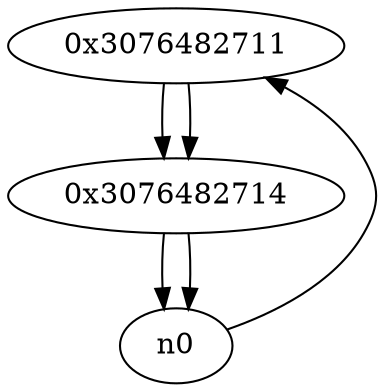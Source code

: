 digraph G{
/* nodes */
  n1 [label="0x3076482711"]
  n2 [label="0x3076482714"]
/* edges */
n1 -> n2;
n0 -> n1;
n2 -> n0;
n2 -> n0;
n1 -> n2;
}
